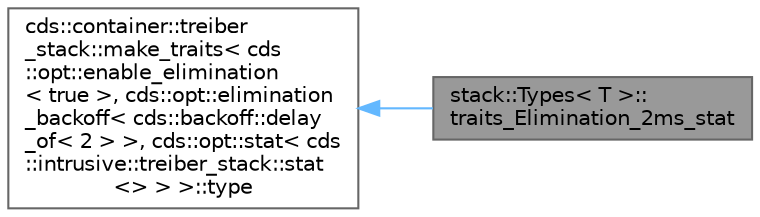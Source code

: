 digraph "stack::Types&lt; T &gt;::traits_Elimination_2ms_stat"
{
 // LATEX_PDF_SIZE
  bgcolor="transparent";
  edge [fontname=Helvetica,fontsize=10,labelfontname=Helvetica,labelfontsize=10];
  node [fontname=Helvetica,fontsize=10,shape=box,height=0.2,width=0.4];
  rankdir="LR";
  Node1 [id="Node000001",label="stack::Types\< T \>::\ltraits_Elimination_2ms_stat",height=0.2,width=0.4,color="gray40", fillcolor="grey60", style="filled", fontcolor="black",tooltip=" "];
  Node2 -> Node1 [id="edge1_Node000001_Node000002",dir="back",color="steelblue1",style="solid",tooltip=" "];
  Node2 [id="Node000002",label="cds::container::treiber\l_stack::make_traits\< cds\l::opt::enable_elimination\l\< true \>, cds::opt::elimination\l_backoff\< cds::backoff::delay\l_of\< 2 \> \>, cds::opt::stat\< cds\l::intrusive::treiber_stack::stat\l\<\> \> \>::type",height=0.2,width=0.4,color="gray40", fillcolor="white", style="filled",tooltip=" "];
}

